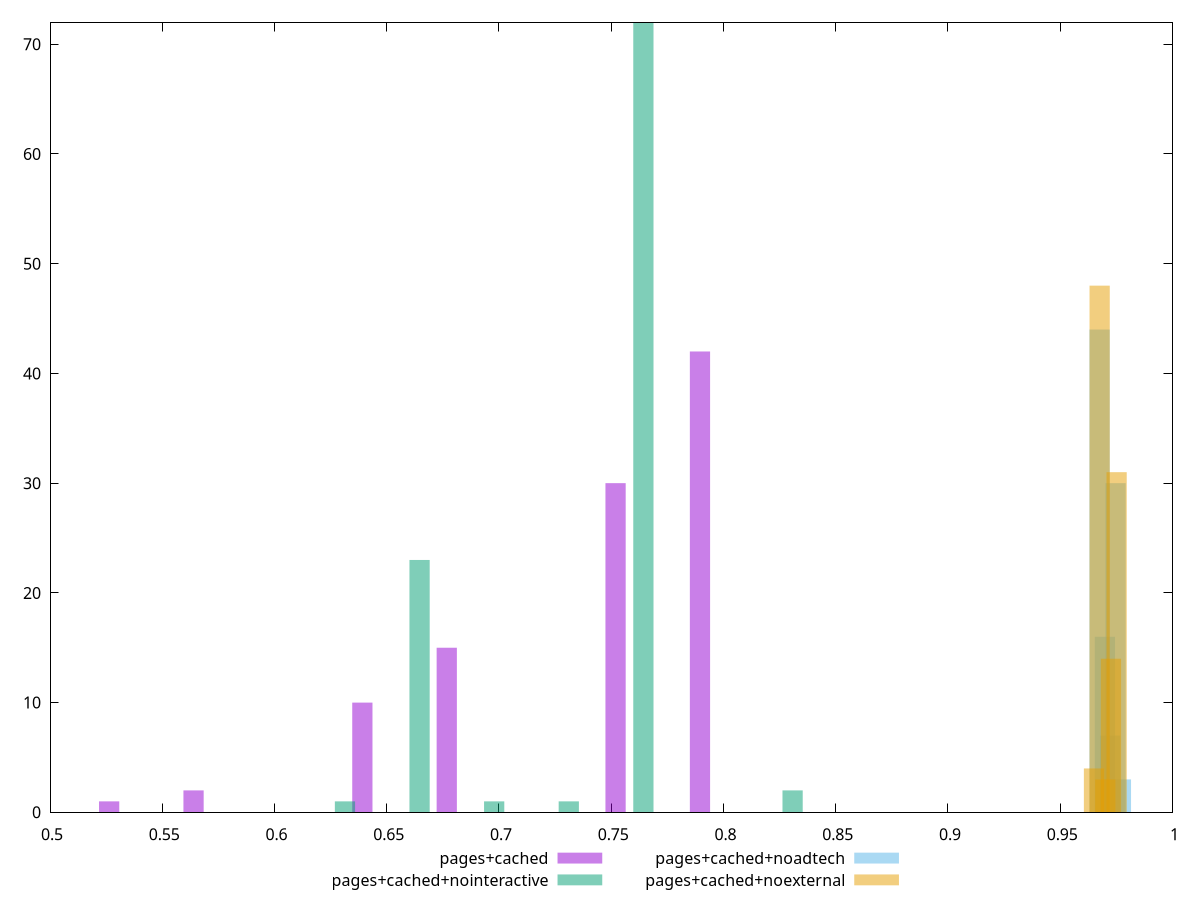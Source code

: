 $_pagesCached <<EOF
0.5263466319966366 1
0.6767313839956755 15
0.751923759995195 30
0.6391351959959157 10
0.7895199479949547 42
0.5639428199963963 2
EOF
$_pagesCachedNointeractive <<EOF
0.7643147647593848 72
0.664621534573378 23
0.6978526113020469 1
0.8307769182167225 2
0.6313904578447092 1
0.7310836880307159 1
EOF
$_pagesCachedNoadtech <<EOF
0.9698911260059389 16
0.9722683101383064 7
0.9746454942706738 30
0.9675139418735714 44
0.9770226784030414 3
EOF
$_pagesCachedNoexternal <<EOF
0.9751083816985162 31
0.9675494019954269 48
0.9725887217974865 14
0.9700690618964567 3
0.9650297420943973 4
EOF
set key outside below
set terminal pngcairo
set output "report_00004_2020-11-02T20-21-41.718Z/speed-index/speed-index_pages+cached_pages+cached+nointeractive_pages+cached+noadtech_pages+cached+noexternal+hist.png"
set boxwidth 0.009013520928128096
set style fill transparent solid 0.5 noborder
set yrange [0:72]
plot $_pagesCached title "pages+cached" with boxes ,$_pagesCachedNointeractive title "pages+cached+nointeractive" with boxes ,$_pagesCachedNoadtech title "pages+cached+noadtech" with boxes ,$_pagesCachedNoexternal title "pages+cached+noexternal" with boxes ,